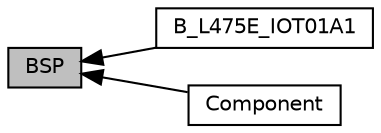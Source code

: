 digraph "BSP"
{
  edge [fontname="Helvetica",fontsize="10",labelfontname="Helvetica",labelfontsize="10"];
  node [fontname="Helvetica",fontsize="10",shape=box];
  rankdir=LR;
  Node1 [label="BSP",height=0.2,width=0.4,color="black", fillcolor="grey75", style="filled", fontcolor="black",tooltip=" "];
  Node2 [label="B_L475E_IOT01A1",height=0.2,width=0.4,color="black", fillcolor="white", style="filled",URL="$group___b___l475_e___i_o_t01_a1.html",tooltip=" "];
  Node3 [label="Component",height=0.2,width=0.4,color="black", fillcolor="white", style="filled",URL="$group___component.html",tooltip=" "];
  Node1->Node2 [shape=plaintext, dir="back", style="solid"];
  Node1->Node3 [shape=plaintext, dir="back", style="solid"];
}
